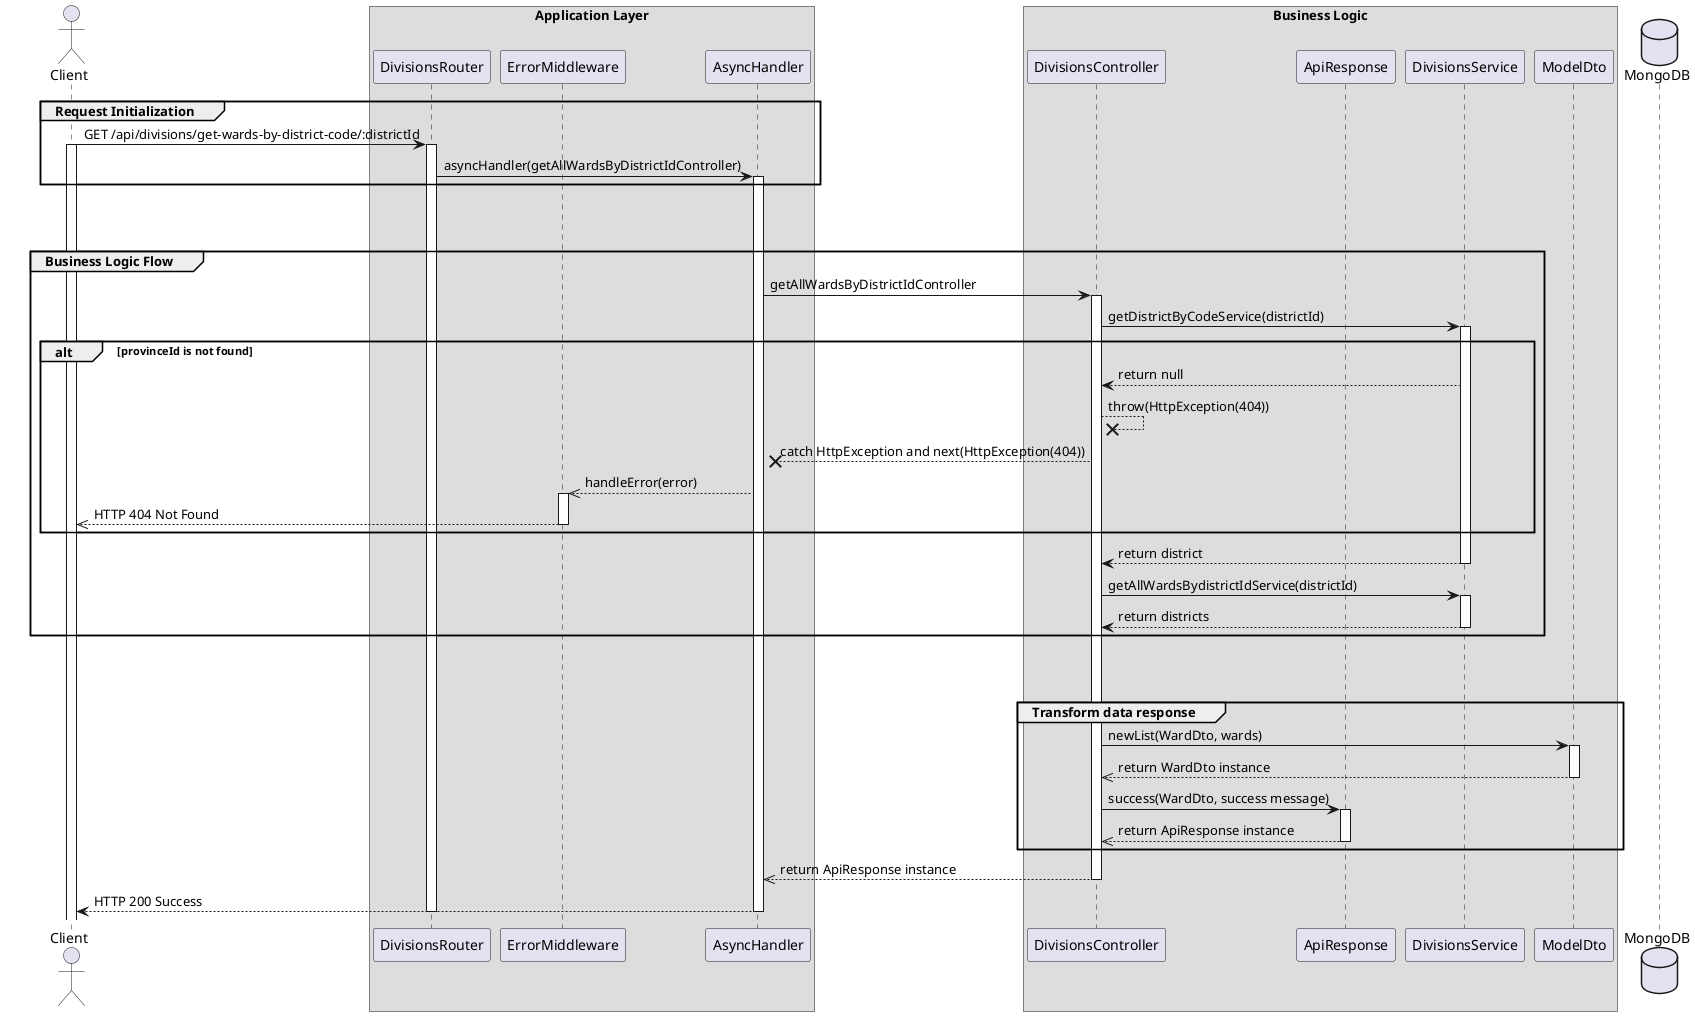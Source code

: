 @startuml View list Disctricts

actor Client

box "Application Layer"
participant DivisionsRouter 
participant ErrorMiddleware 
participant AsyncHandler 
end box


box "Business Logic"
participant DivisionsController
participant ApiResponse
participant DivisionsService 
participant ModelDto
end box

database MongoDB

' Step 1
group Request Initialization
    Client -> DivisionsRouter: GET /api/divisions/get-wards-by-district-code/:districtId
    activate Client
    activate DivisionsRouter
    DivisionsRouter -> AsyncHandler: asyncHandler(getAllWardsByDistrictIdController)
    activate AsyncHandler
end

break
break

' step 2
group Business Logic Flow
    AsyncHandler -> DivisionsController: getAllWardsByDistrictIdController
    activate DivisionsController
    DivisionsController -> DivisionsService: getDistrictByCodeService(districtId)
    activate DivisionsService
    alt provinceId is not found
        DivisionsService --> DivisionsController: return null
        DivisionsController --x DivisionsController: throw(HttpException(404))
        DivisionsController --x AsyncHandler: catch HttpException and next(HttpException(404))
        AsyncHandler -->> ErrorMiddleware: handleError(error) 
        activate ErrorMiddleware
        ErrorMiddleware -->> Client: HTTP 404 Not Found
        deactivate ErrorMiddleware
    end
    DivisionsService --> DivisionsController: return district
    deactivate DivisionsService
    DivisionsController -> DivisionsService: getAllWardsBydistrictIdService(districtId)
    activate DivisionsService
    DivisionsService --> DivisionsController: return districts
    deactivate DivisionsService 

end
break
break

group Transform data response
    DivisionsController -> ModelDto: newList(WardDto, wards)
    activate ModelDto
    ModelDto -->> DivisionsController: return WardDto instance
    deactivate ModelDto

    DivisionsController -> ApiResponse: success(WardDto, success message)
    activate ApiResponse
    ApiResponse -->> DivisionsController: return ApiResponse instance
    deactivate ApiResponse 
end
DivisionsController -->> AsyncHandler: return ApiResponse instance
deactivate DivisionsController
AsyncHandler --> Client: HTTP 200 Success
deactivate AsyncHandler
deactivate DivisionsRouter



@enduml